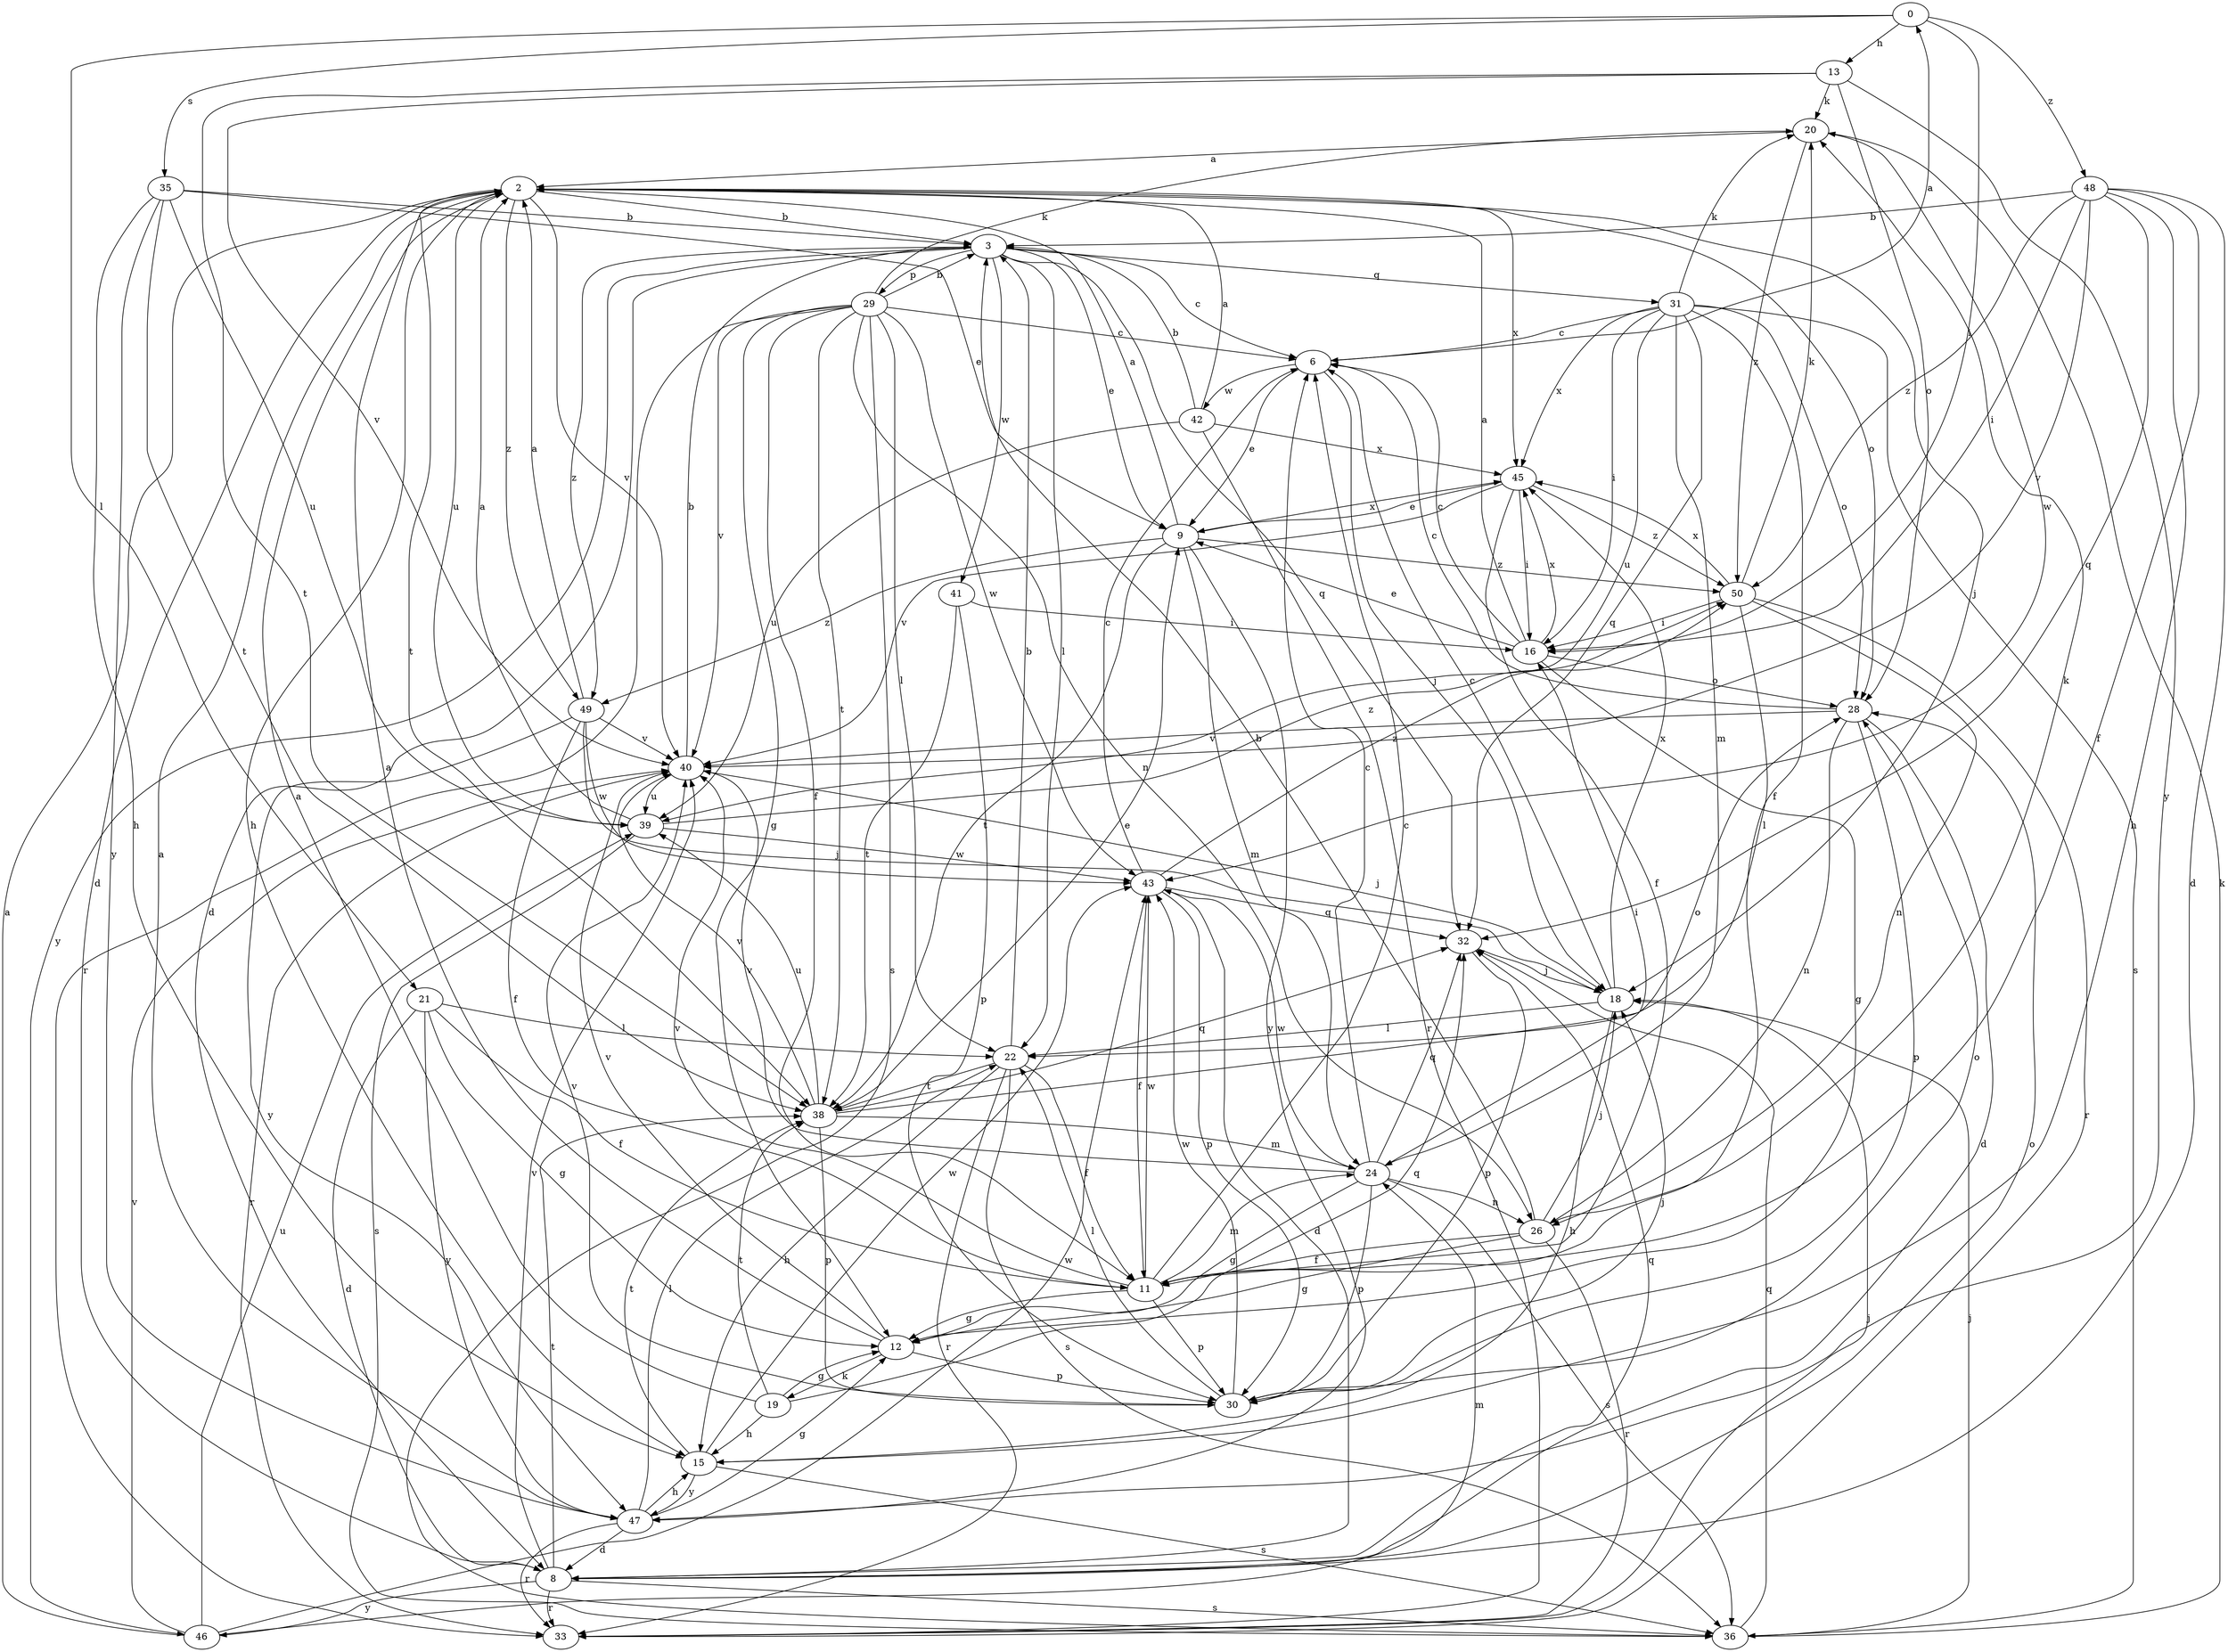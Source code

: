 strict digraph  {
0;
2;
3;
6;
8;
9;
11;
12;
13;
15;
16;
18;
19;
20;
21;
22;
24;
26;
28;
29;
30;
31;
32;
33;
35;
36;
38;
39;
40;
41;
42;
43;
45;
46;
47;
48;
49;
50;
0 -> 13  [label=h];
0 -> 16  [label=i];
0 -> 21  [label=l];
0 -> 35  [label=s];
0 -> 48  [label=z];
2 -> 3  [label=b];
2 -> 8  [label=d];
2 -> 15  [label=h];
2 -> 18  [label=j];
2 -> 28  [label=o];
2 -> 38  [label=t];
2 -> 39  [label=u];
2 -> 40  [label=v];
2 -> 45  [label=x];
2 -> 49  [label=z];
3 -> 6  [label=c];
3 -> 8  [label=d];
3 -> 9  [label=e];
3 -> 22  [label=l];
3 -> 29  [label=p];
3 -> 31  [label=q];
3 -> 32  [label=q];
3 -> 41  [label=w];
3 -> 46  [label=y];
3 -> 49  [label=z];
6 -> 0  [label=a];
6 -> 9  [label=e];
6 -> 18  [label=j];
6 -> 42  [label=w];
8 -> 28  [label=o];
8 -> 32  [label=q];
8 -> 33  [label=r];
8 -> 36  [label=s];
8 -> 38  [label=t];
8 -> 40  [label=v];
8 -> 46  [label=y];
9 -> 2  [label=a];
9 -> 24  [label=m];
9 -> 38  [label=t];
9 -> 45  [label=x];
9 -> 47  [label=y];
9 -> 49  [label=z];
9 -> 50  [label=z];
11 -> 6  [label=c];
11 -> 12  [label=g];
11 -> 24  [label=m];
11 -> 30  [label=p];
11 -> 40  [label=v];
11 -> 43  [label=w];
12 -> 2  [label=a];
12 -> 19  [label=k];
12 -> 30  [label=p];
12 -> 40  [label=v];
13 -> 20  [label=k];
13 -> 28  [label=o];
13 -> 38  [label=t];
13 -> 40  [label=v];
13 -> 47  [label=y];
15 -> 36  [label=s];
15 -> 38  [label=t];
15 -> 43  [label=w];
15 -> 47  [label=y];
16 -> 2  [label=a];
16 -> 6  [label=c];
16 -> 9  [label=e];
16 -> 12  [label=g];
16 -> 28  [label=o];
16 -> 45  [label=x];
18 -> 6  [label=c];
18 -> 15  [label=h];
18 -> 22  [label=l];
18 -> 45  [label=x];
19 -> 2  [label=a];
19 -> 12  [label=g];
19 -> 15  [label=h];
19 -> 32  [label=q];
19 -> 38  [label=t];
20 -> 2  [label=a];
20 -> 43  [label=w];
20 -> 50  [label=z];
21 -> 8  [label=d];
21 -> 11  [label=f];
21 -> 12  [label=g];
21 -> 22  [label=l];
21 -> 47  [label=y];
22 -> 3  [label=b];
22 -> 11  [label=f];
22 -> 15  [label=h];
22 -> 33  [label=r];
22 -> 36  [label=s];
22 -> 38  [label=t];
24 -> 6  [label=c];
24 -> 12  [label=g];
24 -> 16  [label=i];
24 -> 26  [label=n];
24 -> 30  [label=p];
24 -> 32  [label=q];
24 -> 36  [label=s];
24 -> 40  [label=v];
24 -> 43  [label=w];
26 -> 3  [label=b];
26 -> 11  [label=f];
26 -> 12  [label=g];
26 -> 18  [label=j];
26 -> 20  [label=k];
26 -> 33  [label=r];
28 -> 6  [label=c];
28 -> 8  [label=d];
28 -> 26  [label=n];
28 -> 30  [label=p];
28 -> 40  [label=v];
29 -> 3  [label=b];
29 -> 6  [label=c];
29 -> 11  [label=f];
29 -> 12  [label=g];
29 -> 20  [label=k];
29 -> 22  [label=l];
29 -> 26  [label=n];
29 -> 33  [label=r];
29 -> 36  [label=s];
29 -> 38  [label=t];
29 -> 40  [label=v];
29 -> 43  [label=w];
30 -> 18  [label=j];
30 -> 22  [label=l];
30 -> 28  [label=o];
30 -> 40  [label=v];
30 -> 43  [label=w];
31 -> 6  [label=c];
31 -> 11  [label=f];
31 -> 16  [label=i];
31 -> 20  [label=k];
31 -> 24  [label=m];
31 -> 28  [label=o];
31 -> 32  [label=q];
31 -> 36  [label=s];
31 -> 39  [label=u];
31 -> 45  [label=x];
32 -> 18  [label=j];
32 -> 30  [label=p];
33 -> 18  [label=j];
35 -> 3  [label=b];
35 -> 9  [label=e];
35 -> 15  [label=h];
35 -> 38  [label=t];
35 -> 39  [label=u];
35 -> 47  [label=y];
36 -> 18  [label=j];
36 -> 20  [label=k];
36 -> 32  [label=q];
38 -> 9  [label=e];
38 -> 24  [label=m];
38 -> 28  [label=o];
38 -> 30  [label=p];
38 -> 32  [label=q];
38 -> 39  [label=u];
38 -> 40  [label=v];
39 -> 2  [label=a];
39 -> 36  [label=s];
39 -> 43  [label=w];
39 -> 50  [label=z];
40 -> 3  [label=b];
40 -> 18  [label=j];
40 -> 33  [label=r];
40 -> 39  [label=u];
41 -> 16  [label=i];
41 -> 30  [label=p];
41 -> 38  [label=t];
42 -> 2  [label=a];
42 -> 3  [label=b];
42 -> 33  [label=r];
42 -> 39  [label=u];
42 -> 45  [label=x];
43 -> 6  [label=c];
43 -> 8  [label=d];
43 -> 11  [label=f];
43 -> 30  [label=p];
43 -> 32  [label=q];
43 -> 50  [label=z];
45 -> 9  [label=e];
45 -> 11  [label=f];
45 -> 16  [label=i];
45 -> 40  [label=v];
45 -> 50  [label=z];
46 -> 2  [label=a];
46 -> 24  [label=m];
46 -> 39  [label=u];
46 -> 40  [label=v];
46 -> 43  [label=w];
47 -> 2  [label=a];
47 -> 8  [label=d];
47 -> 12  [label=g];
47 -> 15  [label=h];
47 -> 22  [label=l];
47 -> 33  [label=r];
48 -> 3  [label=b];
48 -> 8  [label=d];
48 -> 11  [label=f];
48 -> 15  [label=h];
48 -> 16  [label=i];
48 -> 32  [label=q];
48 -> 40  [label=v];
48 -> 50  [label=z];
49 -> 2  [label=a];
49 -> 11  [label=f];
49 -> 18  [label=j];
49 -> 40  [label=v];
49 -> 43  [label=w];
49 -> 47  [label=y];
50 -> 16  [label=i];
50 -> 20  [label=k];
50 -> 22  [label=l];
50 -> 26  [label=n];
50 -> 33  [label=r];
50 -> 45  [label=x];
}
